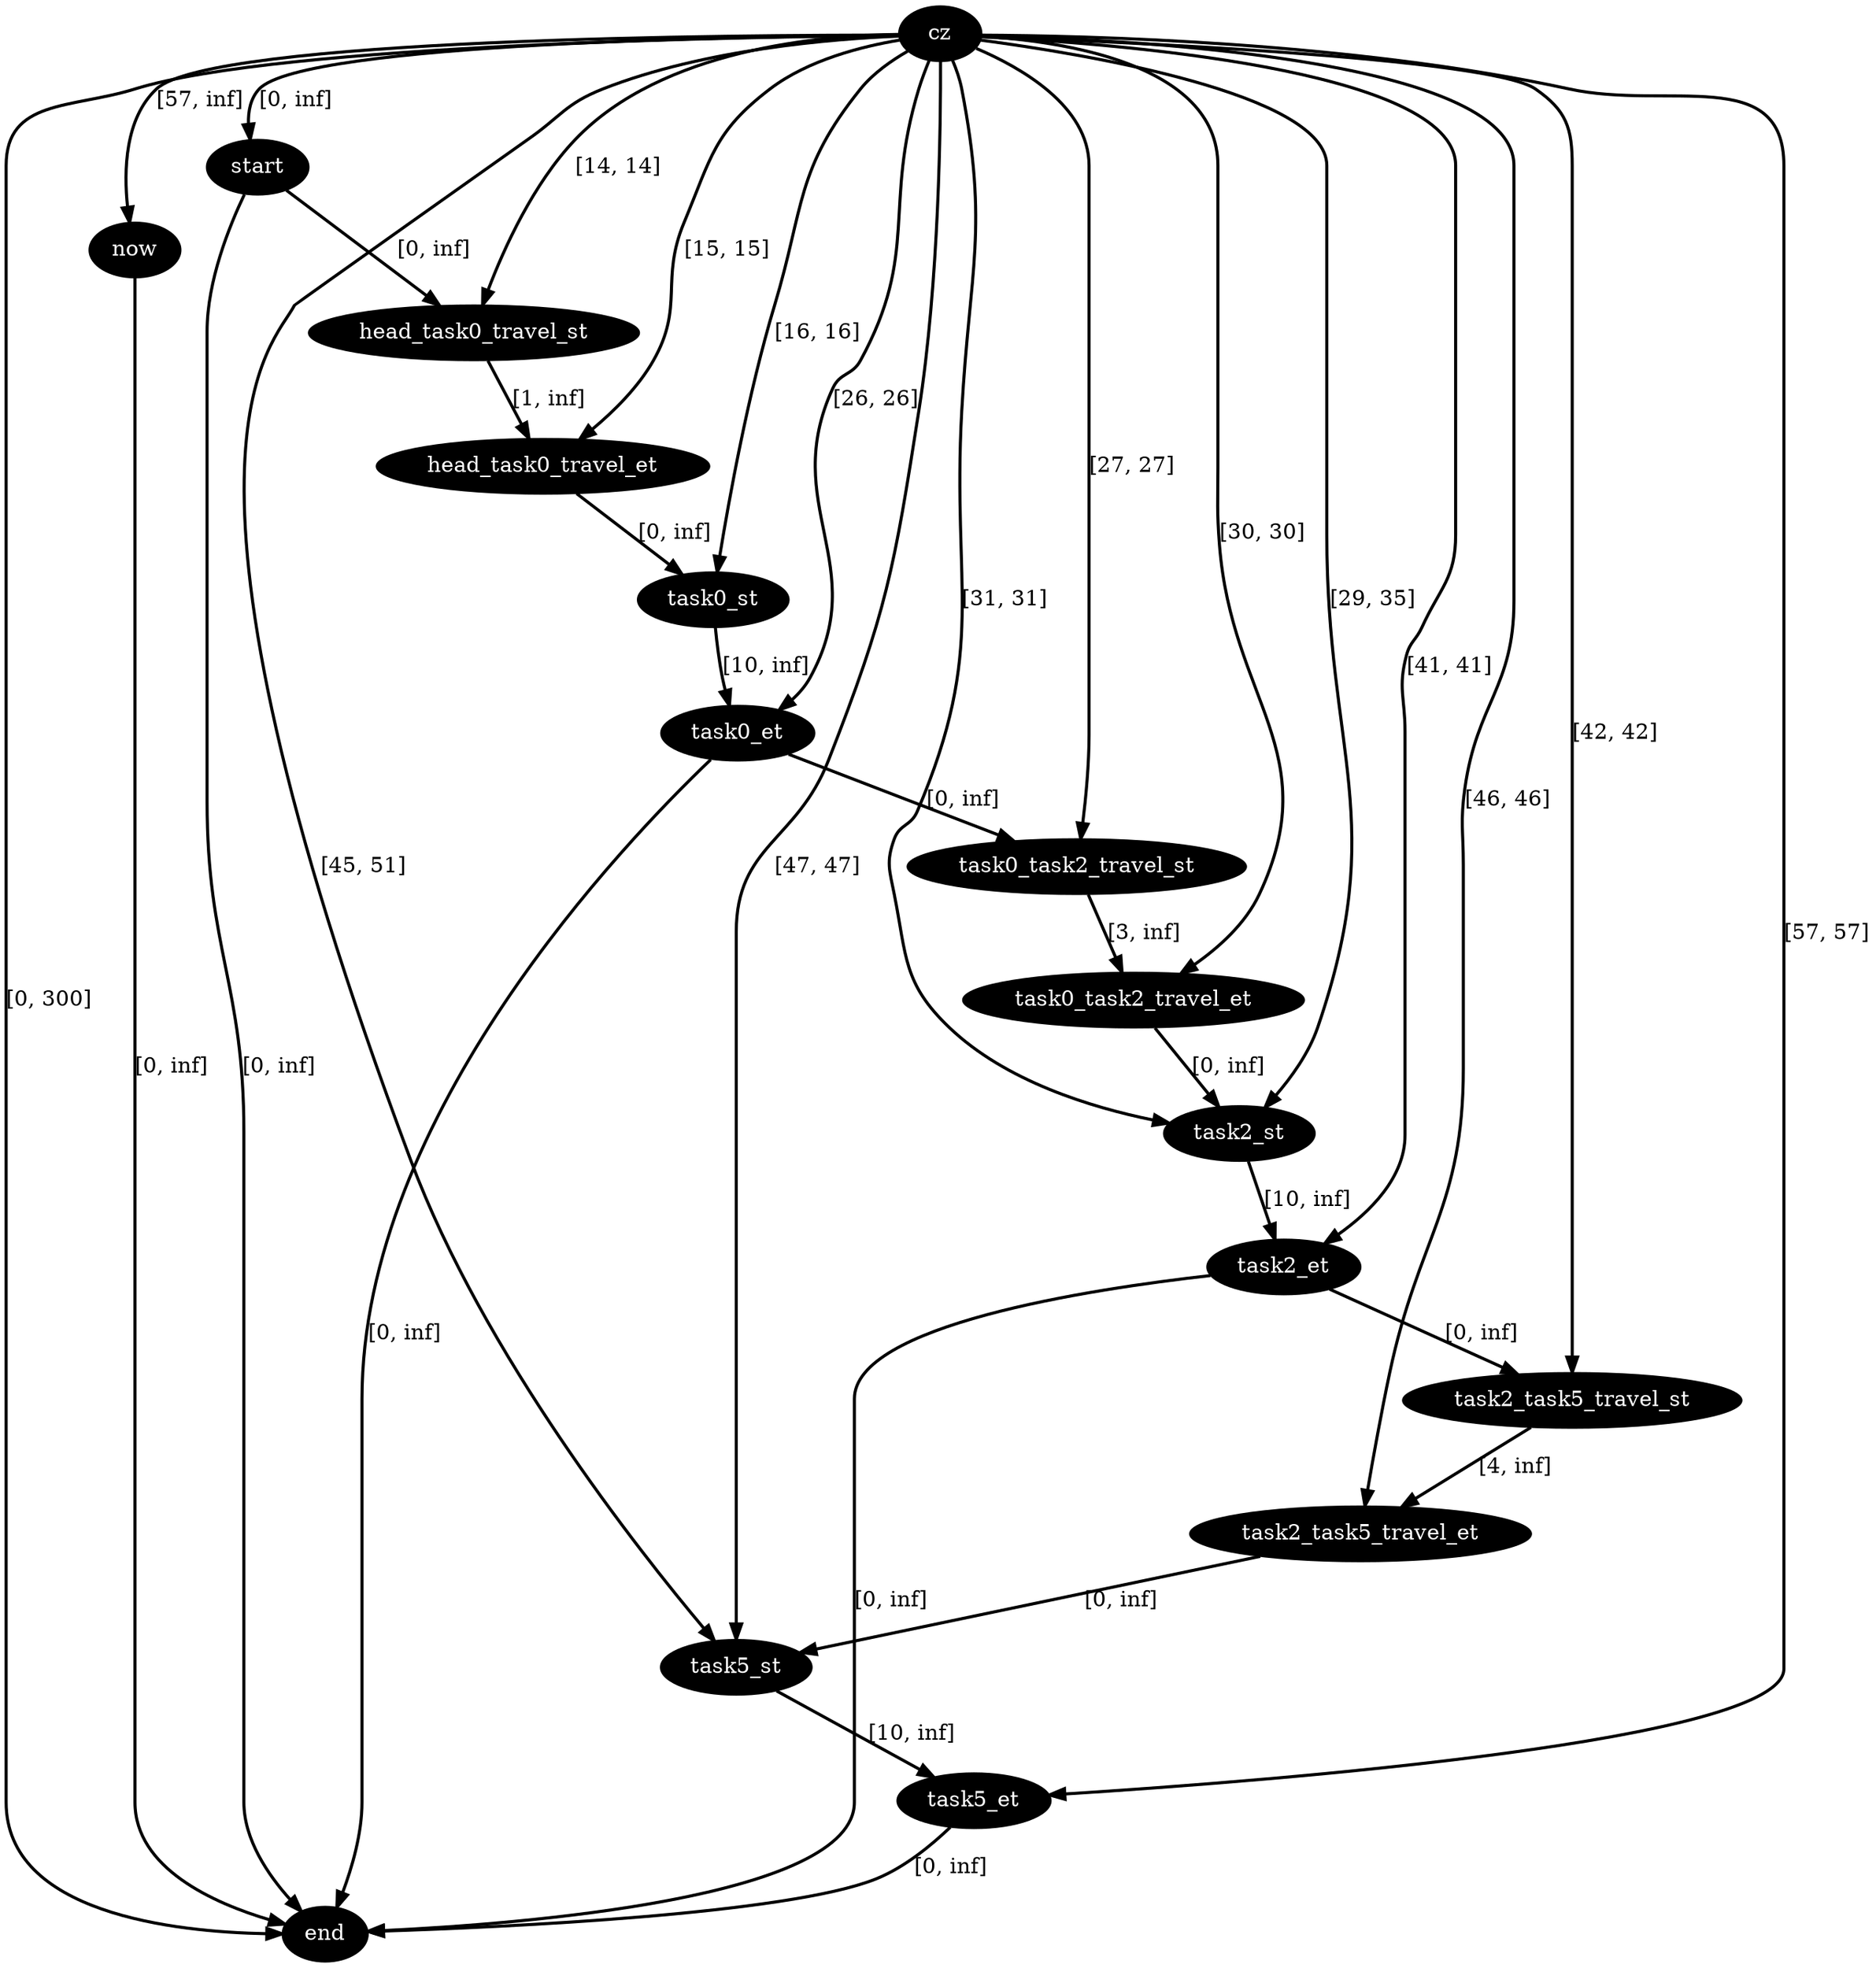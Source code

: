 digraph plan {
0[label="cz",style=filled,fillcolor=black,fontcolor=white];
1[label="start",style=filled,fillcolor=black,fontcolor=white];
2[label="now",style=filled,fillcolor=black,fontcolor=white];
3[label="end",style=filled,fillcolor=black,fontcolor=white];
6[label="head_task0_travel_st",style=filled,fillcolor=black,fontcolor=white];
7[label="head_task0_travel_et",style=filled,fillcolor=black,fontcolor=white];
8[label="task0_st",style=filled,fillcolor=black,fontcolor=white];
9[label="task0_et",style=filled,fillcolor=black,fontcolor=white];
17[label="task2_st",style=filled,fillcolor=black,fontcolor=white];
18[label="task2_et",style=filled,fillcolor=black,fontcolor=white];
22[label="task0_task2_travel_st",style=filled,fillcolor=black,fontcolor=white];
23[label="task0_task2_travel_et",style=filled,fillcolor=black,fontcolor=white];
28[label="task2_task5_travel_st",style=filled,fillcolor=black,fontcolor=white];
29[label="task2_task5_travel_et",style=filled,fillcolor=black,fontcolor=white];
30[label="task5_st",style=filled,fillcolor=black,fontcolor=white];
31[label="task5_et",style=filled,fillcolor=black,fontcolor=white];
"0"->"1"[label="[0, inf]",penwidth=2,color=black];
"0"->"3"[label="[0, 300]",penwidth=2,color=black];
"6"->"7"[label="[1, inf]",penwidth=2,color=black];
"0"->"7"[label="[15, 15]",penwidth=2,color=black];
"1"->"6"[label="[0, inf]",penwidth=2,color=black];
"0"->"6"[label="[14, 14]",penwidth=2,color=black];
"0"->"2"[label="[57, inf]",penwidth=2,color=black];
"2"->"3"[label="[0, inf]",penwidth=2,color=black];
"1"->"3"[label="[0, inf]",penwidth=2,color=black];
"0"->"9"[label="[26, 26]",penwidth=2,color=black];
"9"->"3"[label="[0, inf]",penwidth=2,color=black];
"0"->"8"[label="[16, 16]",penwidth=2,color=black];
"22"->"23"[label="[3, inf]",penwidth=2,color=black];
"0"->"23"[label="[30, 30]",penwidth=2,color=black];
"9"->"22"[label="[0, inf]",penwidth=2,color=black];
"0"->"22"[label="[27, 27]",penwidth=2,color=black];
"8"->"9"[label="[10, inf]",penwidth=2,color=black];
"7"->"8"[label="[0, inf]",penwidth=2,color=black];
"0"->"18"[label="[41, 41]",penwidth=2,color=black];
"18"->"3"[label="[0, inf]",penwidth=2,color=black];
"0"->"17"[label="[31, 31]",penwidth=2,color=black];
"0"->"17"[label="[29, 35]",penwidth=2,color=black];
"28"->"29"[label="[4, inf]",penwidth=2,color=black];
"0"->"29"[label="[46, 46]",penwidth=2,color=black];
"18"->"28"[label="[0, inf]",penwidth=2,color=black];
"0"->"28"[label="[42, 42]",penwidth=2,color=black];
"17"->"18"[label="[10, inf]",penwidth=2,color=black];
"23"->"17"[label="[0, inf]",penwidth=2,color=black];
"0"->"31"[label="[57, 57]",penwidth=2,color=black];
"31"->"3"[label="[0, inf]",penwidth=2,color=black];
"0"->"30"[label="[47, 47]",penwidth=2,color=black];
"0"->"30"[label="[45, 51]",penwidth=2,color=black];
"30"->"31"[label="[10, inf]",penwidth=2,color=black];
"29"->"30"[label="[0, inf]",penwidth=2,color=black];
}
